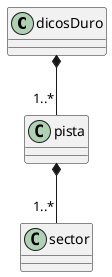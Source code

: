 @startuml practicab3
class dicosDuro
class pista
class sector

dicosDuro  *-- "1..*" pista
pista *-- "1..*" sector
@enduml